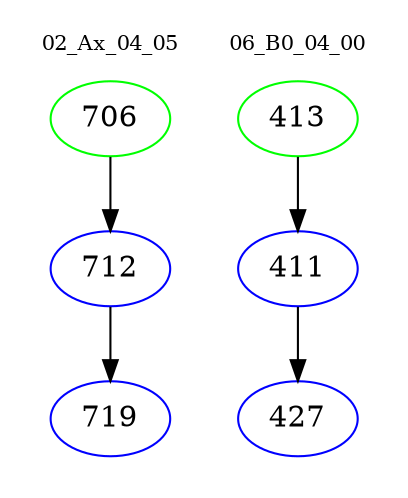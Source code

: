 digraph{
subgraph cluster_0 {
color = white
label = "02_Ax_04_05";
fontsize=10;
T0_706 [label="706", color="green"]
T0_706 -> T0_712 [color="black"]
T0_712 [label="712", color="blue"]
T0_712 -> T0_719 [color="black"]
T0_719 [label="719", color="blue"]
}
subgraph cluster_1 {
color = white
label = "06_B0_04_00";
fontsize=10;
T1_413 [label="413", color="green"]
T1_413 -> T1_411 [color="black"]
T1_411 [label="411", color="blue"]
T1_411 -> T1_427 [color="black"]
T1_427 [label="427", color="blue"]
}
}
